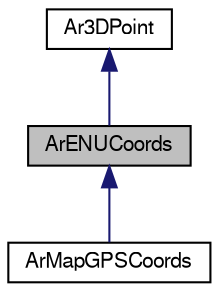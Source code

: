 digraph G
{
  edge [fontname="FreeSans",fontsize=10,labelfontname="FreeSans",labelfontsize=10];
  node [fontname="FreeSans",fontsize=10,shape=record];
  Node1 [label="ArENUCoords",height=0.2,width=0.4,color="black", fillcolor="grey75", style="filled" fontcolor="black"];
  Node2 -> Node1 [dir=back,color="midnightblue",fontsize=10,style="solid",fontname="FreeSans"];
  Node2 [label="Ar3DPoint",height=0.2,width=0.4,color="black", fillcolor="white", style="filled",URL="$classAr3DPoint.html"];
  Node1 -> Node3 [dir=back,color="midnightblue",fontsize=10,style="solid",fontname="FreeSans"];
  Node3 [label="ArMapGPSCoords",height=0.2,width=0.4,color="black", fillcolor="white", style="filled",URL="$classArMapGPSCoords.html"];
}
